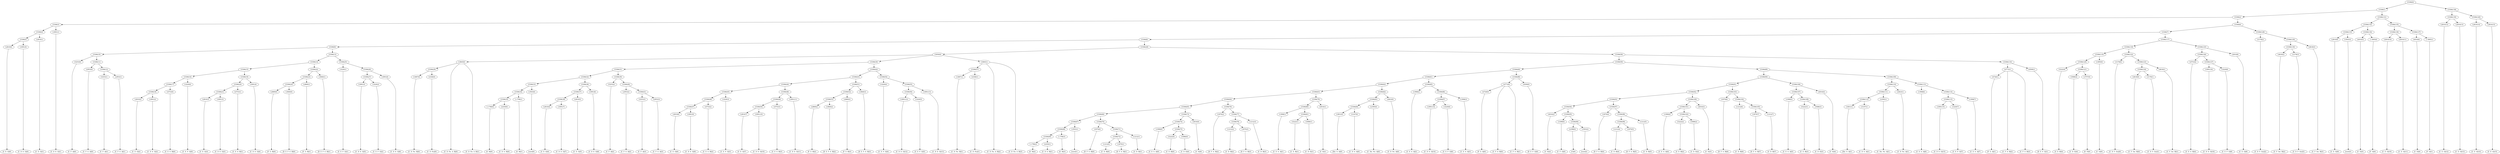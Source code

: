 digraph sample{
"L2810(0)"->"[C  E  G](0)"
"L3091(0)"->"[C  D  E  G](0)"
"L5306(5)"->"L2810(0)"
"L5306(5)"->"L3091(0)"
"L2810(1)"->"[C  E  G](1)"
"L5306(4)"->"L5306(5)"
"L5306(4)"->"L2810(1)"
"L3091(1)"->"[C  D  E  G](1)"
"L5306(3)"->"L5306(4)"
"L5306(3)"->"L3091(1)"
"L5253(0)"->"[C  F  A](0)"
"L2953(0)"->"[C  F  G  A](0)"
"L5253(1)"->"[C  F  A](1)"
"L2953(1)"->"[C  F  G  A](1)"
"L5306(12)"->"L5253(1)"
"L5306(12)"->"L2953(1)"
"L5306(11)"->"L2953(0)"
"L5306(11)"->"L5306(12)"
"L5306(10)"->"L5253(0)"
"L5306(10)"->"L5306(11)"
"L2810(2)"->"[C  E  G](2)"
"L3091(2)"->"[C  D  E  G](2)"
"L5306(18)"->"L2810(2)"
"L5306(18)"->"L3091(2)"
"L4753(0)"->"[C  E  G  B](0)"
"L5306(17)"->"L5306(18)"
"L5306(17)"->"L4753(0)"
"L3220(0)"->"[C  E  F  G](0)"
"L5306(16)"->"L5306(17)"
"L5306(16)"->"L3220(0)"
"L2810(3)"->"[C  E  G](3)"
"L3091(3)"->"[C  D  E  G](3)"
"L5306(21)"->"L2810(3)"
"L5306(21)"->"L3091(3)"
"L4753(1)"->"[C  E  G  B](1)"
"L5306(20)"->"L5306(21)"
"L5306(20)"->"L4753(1)"
"L3091(4)"->"[C  D  E  G](4)"
"L5306(19)"->"L5306(20)"
"L5306(19)"->"L3091(4)"
"L5306(15)"->"L5306(16)"
"L5306(15)"->"L5306(19)"
"L2869(0)"->"[F  G  B](0)"
"L3840(0)"->"[D  E  F  G  B](0)"
"L5306(24)"->"L2869(0)"
"L5306(24)"->"L3840(0)"
"L2869(1)"->"[F  G  B](1)"
"L5306(23)"->"L5306(24)"
"L5306(23)"->"L2869(1)"
"L3840(1)"->"[D  E  F  G  B](1)"
"L5306(22)"->"L5306(23)"
"L5306(22)"->"L3840(1)"
"L5306(14)"->"L5306(15)"
"L5306(14)"->"L5306(22)"
"L3220(1)"->"[C  E  F  G](1)"
"L3091(5)"->"[C  D  E  G](5)"
"L3220(2)"->"[C  E  F  G](2)"
"L5306(27)"->"L3091(5)"
"L5306(27)"->"L3220(2)"
"L3091(6)"->"[C  D  E  G](6)"
"L5306(26)"->"L5306(27)"
"L5306(26)"->"L3091(6)"
"L5306(25)"->"L3220(1)"
"L5306(25)"->"L5306(26)"
"L5306(13)"->"L5306(14)"
"L5306(13)"->"L5306(25)"
"L5306(9)"->"L5306(10)"
"L5306(9)"->"L5306(13)"
"L3487(0)"->"[C  D  Fis  B](0)"
"L4346(0)"->"[C  D  Fis](0)"
"L5306(29)"->"L3487(0)"
"L5306(29)"->"L4346(0)"
"L3845(0)"->"[C  D  Fis  A  B](0)"
"L3845(0)"->"L5306(29)"
"L3845(0)"->"[C  D  Fis  A  B](1)"
"L-1796(0)"->"[G  B](0)"
"L2430(0)"->"[C  D  G  B](0)"
"L5306(35)"->"L-1796(0)"
"L5306(35)"->"L2430(0)"
"L-1796(1)"->"[G  B](1)"
"L5306(34)"->"L5306(35)"
"L5306(34)"->"L-1796(1)"
"L3503(0)"->"[rest](0)"
"L5306(33)"->"L5306(34)"
"L5306(33)"->"L3503(0)"
"L2810(4)"->"[C  E  G](4)"
"L3091(7)"->"[C  D  E  G](7)"
"L5306(38)"->"L2810(4)"
"L5306(38)"->"L3091(7)"
"L2810(5)"->"[C  E  G](5)"
"L5306(37)"->"L5306(38)"
"L5306(37)"->"L2810(5)"
"L3091(8)"->"[C  D  E  G](8)"
"L5306(36)"->"L5306(37)"
"L5306(36)"->"L3091(8)"
"L5306(32)"->"L5306(33)"
"L5306(32)"->"L5306(36)"
"L5253(2)"->"[C  F  A](2)"
"L2953(2)"->"[C  F  G  A](2)"
"L5253(3)"->"[C  F  A](3)"
"L2953(3)"->"[C  F  G  A](3)"
"L5306(41)"->"L5253(3)"
"L5306(41)"->"L2953(3)"
"L5306(40)"->"L2953(2)"
"L5306(40)"->"L5306(41)"
"L5306(39)"->"L5253(2)"
"L5306(39)"->"L5306(40)"
"L5306(31)"->"L5306(32)"
"L5306(31)"->"L5306(39)"
"L2810(6)"->"[C  E  G](6)"
"L3091(9)"->"[C  D  E  G](9)"
"L5306(47)"->"L2810(6)"
"L5306(47)"->"L3091(9)"
"L4753(2)"->"[C  E  G  B](2)"
"L5306(46)"->"L5306(47)"
"L5306(46)"->"L4753(2)"
"L3220(3)"->"[C  E  F  G](3)"
"L5306(45)"->"L5306(46)"
"L5306(45)"->"L3220(3)"
"L2810(7)"->"[C  E  G](7)"
"L3091(10)"->"[C  D  E  G](10)"
"L5306(50)"->"L2810(7)"
"L5306(50)"->"L3091(10)"
"L4753(3)"->"[C  E  G  B](3)"
"L5306(49)"->"L5306(50)"
"L5306(49)"->"L4753(3)"
"L3091(11)"->"[C  D  E  G](11)"
"L5306(48)"->"L5306(49)"
"L5306(48)"->"L3091(11)"
"L5306(44)"->"L5306(45)"
"L5306(44)"->"L5306(48)"
"L2869(2)"->"[F  G  B](2)"
"L3840(2)"->"[D  E  F  G  B](2)"
"L5306(53)"->"L2869(2)"
"L5306(53)"->"L3840(2)"
"L2869(3)"->"[F  G  B](3)"
"L5306(52)"->"L5306(53)"
"L5306(52)"->"L2869(3)"
"L3840(3)"->"[D  E  F  G  B](3)"
"L5306(51)"->"L5306(52)"
"L5306(51)"->"L3840(3)"
"L5306(43)"->"L5306(44)"
"L5306(43)"->"L5306(51)"
"L3220(4)"->"[C  E  F  G](4)"
"L3091(12)"->"[C  D  E  G](12)"
"L3220(5)"->"[C  E  F  G](5)"
"L5306(56)"->"L3091(12)"
"L5306(56)"->"L3220(5)"
"L3091(13)"->"[C  D  E  G](13)"
"L5306(55)"->"L5306(56)"
"L5306(55)"->"L3091(13)"
"L5306(54)"->"L3220(4)"
"L5306(54)"->"L5306(55)"
"L5306(42)"->"L5306(43)"
"L5306(42)"->"L5306(54)"
"L5306(30)"->"L5306(31)"
"L5306(30)"->"L5306(42)"
"L3487(1)"->"[C  D  Fis  B](1)"
"L4346(1)"->"[C  D  Fis](1)"
"L5306(57)"->"L3487(1)"
"L5306(57)"->"L4346(1)"
"L3845(1)"->"[C  D  Fis  A  B](2)"
"L3845(1)"->"L5306(57)"
"L3845(1)"->"[C  D  Fis  A  B](3)"
"L5050(0)"->"L3845(0)"
"L5050(0)"->"L5306(30)"
"L5050(0)"->"L3845(1)"
"L-1796(2)"->"[G  B](2)"
"L2430(1)"->"[C  D  G  B](1)"
"L5306(69)"->"L-1796(2)"
"L5306(69)"->"L2430(1)"
"L-1796(3)"->"[G  B](3)"
"L5306(68)"->"L5306(69)"
"L5306(68)"->"L-1796(3)"
"L3503(1)"->"[rest](1)"
"L5306(67)"->"L5306(68)"
"L5306(67)"->"L3503(1)"
"L3070(0)"->"[D  F  G  B](0)"
"L1212(0)"->"[C  D  B](0)"
"L3070(1)"->"[D  F  G  B](1)"
"L5306(72)"->"L1212(0)"
"L5306(72)"->"L3070(1)"
"L1212(1)"->"[C  D  B](1)"
"L5306(71)"->"L5306(72)"
"L5306(71)"->"L1212(1)"
"L5306(70)"->"L3070(0)"
"L5306(70)"->"L5306(71)"
"L5306(66)"->"L5306(67)"
"L5306(66)"->"L5306(70)"
"L1908(0)"->"[C  E  G  A](0)"
"L5222(0)"->"[C  E  B](0)"
"L5086(0)"->"[C  D  E](0)"
"L5306(75)"->"L5222(0)"
"L5306(75)"->"L5086(0)"
"L5306(74)"->"L1908(0)"
"L5306(74)"->"L5306(75)"
"L4016(0)"->"[C  E](0)"
"L5306(73)"->"L5306(74)"
"L5306(73)"->"L4016(0)"
"L5306(65)"->"L5306(66)"
"L5306(65)"->"L5306(73)"
"L3070(2)"->"[D  F  G  B](2)"
"L1212(2)"->"[C  D  B](2)"
"L3070(3)"->"[D  F  G  B](3)"
"L5306(78)"->"L1212(2)"
"L5306(78)"->"L3070(3)"
"L1212(3)"->"[C  D  B](3)"
"L5306(77)"->"L5306(78)"
"L5306(77)"->"L1212(3)"
"L5306(76)"->"L3070(2)"
"L5306(76)"->"L5306(77)"
"L5306(64)"->"L5306(65)"
"L5306(64)"->"L5306(76)"
"L1908(1)"->"[C  E  G  A](1)"
"L5222(1)"->"[C  E  B](1)"
"L5086(1)"->"[C  D  E](1)"
"L5306(81)"->"L5222(1)"
"L5306(81)"->"L5086(1)"
"L5306(80)"->"L1908(1)"
"L5306(80)"->"L5306(81)"
"L4016(1)"->"[C  E](1)"
"L5306(79)"->"L5306(80)"
"L5306(79)"->"L4016(1)"
"L5306(63)"->"L5306(64)"
"L5306(63)"->"L5306(79)"
"L3831(0)"->"[Dis  G  A](0)"
"L3147(0)"->"[C  D  G  A](0)"
"L5306(84)"->"L3831(0)"
"L5306(84)"->"L3147(0)"
"L2395(0)"->"[C  Dis  Fis  A](0)"
"L5306(83)"->"L5306(84)"
"L5306(83)"->"L2395(0)"
"L2823(0)"->"[C  D  Fis  A](0)"
"L5306(82)"->"L5306(83)"
"L5306(82)"->"L2823(0)"
"L5306(62)"->"L5306(63)"
"L5306(62)"->"L5306(82)"
"L1908(2)"->"[C  E  G  A](2)"
"L3091(14)"->"[C  D  E  G](14)"
"L3220(6)"->"[C  E  F  G](6)"
"L5306(87)"->"L3091(14)"
"L5306(87)"->"L3220(6)"
"L1908(3)"->"[C  E  G  A](3)"
"L5306(86)"->"L5306(87)"
"L5306(86)"->"L1908(3)"
"L5306(85)"->"L1908(2)"
"L5306(85)"->"L5306(86)"
"L5306(61)"->"L5306(62)"
"L5306(61)"->"L5306(85)"
"L4726(0)"->"[F  G  A](0)"
"L4773(0)"->"[C  F  G  B](0)"
"L4773(0)"->"L4726(0)"
"L4773(0)"->"[C  F  G  B](1)"
"L4509(0)"->"[D  E  F  G](0)"
"L5306(88)"->"L4773(0)"
"L5306(88)"->"L4509(0)"
"L5306(60)"->"L5306(61)"
"L5306(60)"->"L5306(88)"
"L4016(2)"->"[C  E](2)"
"L3399(0)"->"[C  F  G](0)"
"L2398(0)"->"[C](0)"
"L3503(2)"->"[rest](2)"
"L5306(96)"->"L2398(0)"
"L5306(96)"->"L3503(2)"
"L5306(95)"->"L3399(0)"
"L5306(95)"->"L5306(96)"
"L5306(94)"->"L4016(2)"
"L5306(94)"->"L5306(95)"
"L3070(4)"->"[D  F  G  B](4)"
"L1212(4)"->"[C  D  B](4)"
"L3070(5)"->"[D  F  G  B](5)"
"L5306(99)"->"L1212(4)"
"L5306(99)"->"L3070(5)"
"L1212(5)"->"[C  D  B](5)"
"L5306(98)"->"L5306(99)"
"L5306(98)"->"L1212(5)"
"L5306(97)"->"L3070(4)"
"L5306(97)"->"L5306(98)"
"L5306(93)"->"L5306(94)"
"L5306(93)"->"L5306(97)"
"L1908(4)"->"[C  E  G  A](4)"
"L5222(2)"->"[C  E  B](2)"
"L5086(2)"->"[C  D  E](2)"
"L5306(102)"->"L5222(2)"
"L5306(102)"->"L5086(2)"
"L5306(101)"->"L1908(4)"
"L5306(101)"->"L5306(102)"
"L4016(3)"->"[C  E](3)"
"L5306(100)"->"L5306(101)"
"L5306(100)"->"L4016(3)"
"L5306(92)"->"L5306(93)"
"L5306(92)"->"L5306(100)"
"L3070(6)"->"[D  F  G  B](6)"
"L1212(6)"->"[C  D  B](6)"
"L3070(7)"->"[D  F  G  B](7)"
"L1212(7)"->"[C  D  B](7)"
"L5306(105)"->"L3070(7)"
"L5306(105)"->"L1212(7)"
"L5306(104)"->"L1212(6)"
"L5306(104)"->"L5306(105)"
"L5306(103)"->"L3070(6)"
"L5306(103)"->"L5306(104)"
"L5306(91)"->"L5306(92)"
"L5306(91)"->"L5306(103)"
"L1908(5)"->"[C  E  G  A](5)"
"L5222(3)"->"[C  E  B](3)"
"L5086(3)"->"[C  D  E](3)"
"L5306(108)"->"L5222(3)"
"L5306(108)"->"L5086(3)"
"L5306(107)"->"L1908(5)"
"L5306(107)"->"L5306(108)"
"L4016(4)"->"[C  E](4)"
"L5306(106)"->"L5306(107)"
"L5306(106)"->"L4016(4)"
"L5306(90)"->"L5306(91)"
"L5306(90)"->"L5306(106)"
"L3831(1)"->"[Dis  G  A](1)"
"L3147(1)"->"[C  D  G  A](1)"
"L5306(112)"->"L3831(1)"
"L5306(112)"->"L3147(1)"
"L2395(1)"->"[C  Dis  Fis  A](1)"
"L5306(111)"->"L5306(112)"
"L5306(111)"->"L2395(1)"
"L2823(1)"->"[C  D  Fis  A](1)"
"L5306(110)"->"L5306(111)"
"L5306(110)"->"L2823(1)"
"L1908(6)"->"[C  E  G  A](6)"
"L3091(15)"->"[C  D  E  G](15)"
"L3220(7)"->"[C  E  F  G](7)"
"L5306(115)"->"L3091(15)"
"L5306(115)"->"L3220(7)"
"L1908(7)"->"[C  E  G  A](7)"
"L5306(114)"->"L5306(115)"
"L5306(114)"->"L1908(7)"
"L5306(113)"->"L1908(6)"
"L5306(113)"->"L5306(114)"
"L5306(109)"->"L5306(110)"
"L5306(109)"->"L5306(113)"
"L5306(89)"->"L5306(90)"
"L5306(89)"->"L5306(109)"
"L5306(59)"->"L5306(60)"
"L5306(59)"->"L5306(89)"
"L4726(1)"->"[F  G  A](1)"
"L4773(1)"->"[C  F  G  B](2)"
"L4773(1)"->"L4726(1)"
"L4773(1)"->"[C  F  G  B](3)"
"L4509(1)"->"[D  E  F  G](1)"
"L5306(116)"->"L4773(1)"
"L5306(116)"->"L4509(1)"
"L5306(58)"->"L5306(59)"
"L5306(58)"->"L5306(116)"
"L5306(28)"->"L5050(0)"
"L5306(28)"->"L5306(58)"
"L5306(8)"->"L5306(9)"
"L5306(8)"->"L5306(28)"
"L5222(4)"->"[C  E  B](4)"
"L5086(4)"->"[C  D  E](4)"
"L3757(0)"->"[E  F](0)"
"L5306(121)"->"L5086(4)"
"L5306(121)"->"L3757(0)"
"L5306(120)"->"L5222(4)"
"L5306(120)"->"L5306(121)"
"L1895(0)"->"[C  G](0)"
"L5306(119)"->"L5306(120)"
"L5306(119)"->"L1895(0)"
"L3178(0)"->"[C  D  F  Gis](0)"
"L4618(0)"->"[C  F  Gis  B](0)"
"L3178(1)"->"[C  D  F  Gis](1)"
"L5306(124)"->"L4618(0)"
"L5306(124)"->"L3178(1)"
"L4618(1)"->"[C  F  Gis  B](1)"
"L5306(123)"->"L5306(124)"
"L5306(123)"->"L4618(1)"
"L5306(122)"->"L3178(0)"
"L5306(122)"->"L5306(123)"
"L5306(118)"->"L5306(119)"
"L5306(118)"->"L5306(122)"
"L4753(4)"->"[C  E  G  B](4)"
"L3091(16)"->"[C  D  E  G](16)"
"L3220(8)"->"[C  E  F  G](8)"
"L5306(127)"->"L3091(16)"
"L5306(127)"->"L3220(8)"
"L5306(126)"->"L4753(4)"
"L5306(126)"->"L5306(127)"
"L2810(8)"->"[C  E  G](8)"
"L5306(125)"->"L5306(126)"
"L5306(125)"->"L2810(8)"
"L5306(117)"->"L5306(118)"
"L5306(117)"->"L5306(125)"
"L5306(7)"->"L5306(8)"
"L5306(7)"->"L5306(117)"
"L3178(2)"->"[C  D  F  Gis](2)"
"L4618(2)"->"[C  F  Gis  B](2)"
"L3178(3)"->"[C  D  F  Gis](3)"
"L5306(130)"->"L4618(2)"
"L5306(130)"->"L3178(3)"
"L4618(3)"->"[C  F  Gis  B](3)"
"L5306(129)"->"L5306(130)"
"L5306(129)"->"L4618(3)"
"L5306(128)"->"L3178(2)"
"L5306(128)"->"L5306(129)"
"L5306(6)"->"L5306(7)"
"L5306(6)"->"L5306(128)"
"L5306(2)"->"L5306(3)"
"L5306(2)"->"L5306(6)"
"L2810(9)"->"[C  E  G](9)"
"L3503(3)"->"[rest](3)"
"L5306(133)"->"L2810(9)"
"L5306(133)"->"L3503(3)"
"L4016(5)"->"[C  E](5)"
"L-1805(0)"->"[F  G](0)"
"L5306(134)"->"L4016(5)"
"L5306(134)"->"L-1805(0)"
"L5306(132)"->"L5306(133)"
"L5306(132)"->"L5306(134)"
"L2810(10)"->"[C  E  G](10)"
"L2810(11)"->"[C  E  G](11)"
"L5306(136)"->"L2810(10)"
"L5306(136)"->"L2810(11)"
"L4016(6)"->"[C  E](6)"
"L-1805(1)"->"[F  G](1)"
"L5306(137)"->"L4016(6)"
"L5306(137)"->"L-1805(1)"
"L5306(135)"->"L5306(136)"
"L5306(135)"->"L5306(137)"
"L5306(131)"->"L5306(132)"
"L5306(131)"->"L5306(135)"
"L5306(1)"->"L5306(2)"
"L5306(1)"->"L5306(131)"
"L2810(12)"->"[C  E  G](12)"
"L2810(13)"->"[C  E  G](13)"
"L5306(139)"->"L2810(12)"
"L5306(139)"->"L2810(13)"
"L2810(14)"->"[C  E  G](14)"
"L2810(15)"->"[C  E  G](15)"
"L5306(140)"->"L2810(14)"
"L5306(140)"->"L2810(15)"
"L5306(138)"->"L5306(139)"
"L5306(138)"->"L5306(140)"
"L5306(0)"->"L5306(1)"
"L5306(0)"->"L5306(138)"
{rank = min; "L5306(0)"}
{rank = same; "L5306(1)"; "L5306(138)";}
{rank = same; "L5306(2)"; "L5306(131)"; "L5306(139)"; "L5306(140)";}
{rank = same; "L5306(3)"; "L5306(6)"; "L5306(132)"; "L5306(135)"; "L2810(12)"; "L2810(13)"; "L2810(14)"; "L2810(15)";}
{rank = same; "L5306(4)"; "L3091(1)"; "L5306(7)"; "L5306(128)"; "L5306(133)"; "L5306(134)"; "L5306(136)"; "L5306(137)";}
{rank = same; "L5306(5)"; "L2810(1)"; "L5306(8)"; "L5306(117)"; "L3178(2)"; "L5306(129)"; "L2810(9)"; "L3503(3)"; "L4016(5)"; "L-1805(0)"; "L2810(10)"; "L2810(11)"; "L4016(6)"; "L-1805(1)";}
{rank = same; "L2810(0)"; "L3091(0)"; "L5306(9)"; "L5306(28)"; "L5306(118)"; "L5306(125)"; "L5306(130)"; "L4618(3)";}
{rank = same; "L5306(10)"; "L5306(13)"; "L5050(0)"; "L5306(58)"; "L5306(119)"; "L5306(122)"; "L5306(126)"; "L2810(8)"; "L4618(2)"; "L3178(3)";}
{rank = same; "L5253(0)"; "L5306(11)"; "L5306(14)"; "L5306(25)"; "L3845(0)"; "L5306(30)"; "L3845(1)"; "L5306(59)"; "L5306(116)"; "L5306(120)"; "L1895(0)"; "L3178(0)"; "L5306(123)"; "L4753(4)"; "L5306(127)";}
{rank = same; "L2953(0)"; "L5306(12)"; "L5306(15)"; "L5306(22)"; "L3220(1)"; "L5306(26)"; "L5306(29)"; "L5306(31)"; "L5306(42)"; "L5306(57)"; "L5306(60)"; "L5306(89)"; "L4773(1)"; "L4509(1)"; "L5222(4)"; "L5306(121)"; "L5306(124)"; "L4618(1)"; "L3091(16)"; "L3220(8)";}
{rank = same; "L5253(1)"; "L2953(1)"; "L5306(16)"; "L5306(19)"; "L5306(23)"; "L3840(1)"; "L5306(27)"; "L3091(6)"; "L3487(0)"; "L4346(0)"; "L5306(32)"; "L5306(39)"; "L5306(43)"; "L5306(54)"; "L3487(1)"; "L4346(1)"; "L5306(61)"; "L5306(88)"; "L5306(90)"; "L5306(109)"; "L4726(1)"; "L5086(4)"; "L3757(0)"; "L4618(0)"; "L3178(1)";}
{rank = same; "L5306(17)"; "L3220(0)"; "L5306(20)"; "L3091(4)"; "L5306(24)"; "L2869(1)"; "L3091(5)"; "L3220(2)"; "L5306(33)"; "L5306(36)"; "L5253(2)"; "L5306(40)"; "L5306(44)"; "L5306(51)"; "L3220(4)"; "L5306(55)"; "L5306(62)"; "L5306(85)"; "L4773(0)"; "L4509(0)"; "L5306(91)"; "L5306(106)"; "L5306(110)"; "L5306(113)";}
{rank = same; "L5306(18)"; "L4753(0)"; "L5306(21)"; "L4753(1)"; "L2869(0)"; "L3840(0)"; "L5306(34)"; "L3503(0)"; "L5306(37)"; "L3091(8)"; "L2953(2)"; "L5306(41)"; "L5306(45)"; "L5306(48)"; "L5306(52)"; "L3840(3)"; "L5306(56)"; "L3091(13)"; "L5306(63)"; "L5306(82)"; "L1908(2)"; "L5306(86)"; "L4726(0)"; "L5306(92)"; "L5306(103)"; "L5306(107)"; "L4016(4)"; "L5306(111)"; "L2823(1)"; "L1908(6)"; "L5306(114)";}
{rank = same; "L2810(2)"; "L3091(2)"; "L2810(3)"; "L3091(3)"; "L5306(35)"; "L-1796(1)"; "L5306(38)"; "L2810(5)"; "L5253(3)"; "L2953(3)"; "L5306(46)"; "L3220(3)"; "L5306(49)"; "L3091(11)"; "L5306(53)"; "L2869(3)"; "L3091(12)"; "L3220(5)"; "L5306(64)"; "L5306(79)"; "L5306(83)"; "L2823(0)"; "L5306(87)"; "L1908(3)"; "L5306(93)"; "L5306(100)"; "L3070(6)"; "L5306(104)"; "L1908(5)"; "L5306(108)"; "L5306(112)"; "L2395(1)"; "L5306(115)"; "L1908(7)";}
{rank = same; "L-1796(0)"; "L2430(0)"; "L2810(4)"; "L3091(7)"; "L5306(47)"; "L4753(2)"; "L5306(50)"; "L4753(3)"; "L2869(2)"; "L3840(2)"; "L5306(65)"; "L5306(76)"; "L5306(80)"; "L4016(1)"; "L5306(84)"; "L2395(0)"; "L3091(14)"; "L3220(6)"; "L5306(94)"; "L5306(97)"; "L5306(101)"; "L4016(3)"; "L1212(6)"; "L5306(105)"; "L5222(3)"; "L5086(3)"; "L3831(1)"; "L3147(1)"; "L3091(15)"; "L3220(7)";}
{rank = same; "L2810(6)"; "L3091(9)"; "L2810(7)"; "L3091(10)"; "L5306(66)"; "L5306(73)"; "L3070(2)"; "L5306(77)"; "L1908(1)"; "L5306(81)"; "L3831(0)"; "L3147(0)"; "L4016(2)"; "L5306(95)"; "L3070(4)"; "L5306(98)"; "L1908(4)"; "L5306(102)"; "L3070(7)"; "L1212(7)";}
{rank = same; "L5306(67)"; "L5306(70)"; "L5306(74)"; "L4016(0)"; "L5306(78)"; "L1212(3)"; "L5222(1)"; "L5086(1)"; "L3399(0)"; "L5306(96)"; "L5306(99)"; "L1212(5)"; "L5222(2)"; "L5086(2)";}
{rank = same; "L5306(68)"; "L3503(1)"; "L3070(0)"; "L5306(71)"; "L1908(0)"; "L5306(75)"; "L1212(2)"; "L3070(3)"; "L2398(0)"; "L3503(2)"; "L1212(4)"; "L3070(5)";}
{rank = same; "L5306(69)"; "L-1796(3)"; "L5306(72)"; "L1212(1)"; "L5222(0)"; "L5086(0)";}
{rank = same; "L-1796(2)"; "L2430(1)"; "L1212(0)"; "L3070(1)";}
{rank = max; "[C  D  B](0)"; "[C  D  B](1)"; "[C  D  B](2)"; "[C  D  B](3)"; "[C  D  B](4)"; "[C  D  B](5)"; "[C  D  B](6)"; "[C  D  B](7)"; "[C  D  E  G](0)"; "[C  D  E  G](1)"; "[C  D  E  G](10)"; "[C  D  E  G](11)"; "[C  D  E  G](12)"; "[C  D  E  G](13)"; "[C  D  E  G](14)"; "[C  D  E  G](15)"; "[C  D  E  G](16)"; "[C  D  E  G](2)"; "[C  D  E  G](3)"; "[C  D  E  G](4)"; "[C  D  E  G](5)"; "[C  D  E  G](6)"; "[C  D  E  G](7)"; "[C  D  E  G](8)"; "[C  D  E  G](9)"; "[C  D  E](0)"; "[C  D  E](1)"; "[C  D  E](2)"; "[C  D  E](3)"; "[C  D  E](4)"; "[C  D  F  Gis](0)"; "[C  D  F  Gis](1)"; "[C  D  F  Gis](2)"; "[C  D  F  Gis](3)"; "[C  D  Fis  A  B](0)"; "[C  D  Fis  A  B](1)"; "[C  D  Fis  A  B](2)"; "[C  D  Fis  A  B](3)"; "[C  D  Fis  A](0)"; "[C  D  Fis  A](1)"; "[C  D  Fis  B](0)"; "[C  D  Fis  B](1)"; "[C  D  Fis](0)"; "[C  D  Fis](1)"; "[C  D  G  A](0)"; "[C  D  G  A](1)"; "[C  D  G  B](0)"; "[C  D  G  B](1)"; "[C  Dis  Fis  A](0)"; "[C  Dis  Fis  A](1)"; "[C  E  B](0)"; "[C  E  B](1)"; "[C  E  B](2)"; "[C  E  B](3)"; "[C  E  B](4)"; "[C  E  F  G](0)"; "[C  E  F  G](1)"; "[C  E  F  G](2)"; "[C  E  F  G](3)"; "[C  E  F  G](4)"; "[C  E  F  G](5)"; "[C  E  F  G](6)"; "[C  E  F  G](7)"; "[C  E  F  G](8)"; "[C  E  G  A](0)"; "[C  E  G  A](1)"; "[C  E  G  A](2)"; "[C  E  G  A](3)"; "[C  E  G  A](4)"; "[C  E  G  A](5)"; "[C  E  G  A](6)"; "[C  E  G  A](7)"; "[C  E  G  B](0)"; "[C  E  G  B](1)"; "[C  E  G  B](2)"; "[C  E  G  B](3)"; "[C  E  G  B](4)"; "[C  E  G](0)"; "[C  E  G](1)"; "[C  E  G](10)"; "[C  E  G](11)"; "[C  E  G](12)"; "[C  E  G](13)"; "[C  E  G](14)"; "[C  E  G](15)"; "[C  E  G](2)"; "[C  E  G](3)"; "[C  E  G](4)"; "[C  E  G](5)"; "[C  E  G](6)"; "[C  E  G](7)"; "[C  E  G](8)"; "[C  E  G](9)"; "[C  E](0)"; "[C  E](1)"; "[C  E](2)"; "[C  E](3)"; "[C  E](4)"; "[C  E](5)"; "[C  E](6)"; "[C  F  A](0)"; "[C  F  A](1)"; "[C  F  A](2)"; "[C  F  A](3)"; "[C  F  G  A](0)"; "[C  F  G  A](1)"; "[C  F  G  A](2)"; "[C  F  G  A](3)"; "[C  F  G  B](0)"; "[C  F  G  B](1)"; "[C  F  G  B](2)"; "[C  F  G  B](3)"; "[C  F  G](0)"; "[C  F  Gis  B](0)"; "[C  F  Gis  B](1)"; "[C  F  Gis  B](2)"; "[C  F  Gis  B](3)"; "[C  G](0)"; "[C](0)"; "[D  E  F  G  B](0)"; "[D  E  F  G  B](1)"; "[D  E  F  G  B](2)"; "[D  E  F  G  B](3)"; "[D  E  F  G](0)"; "[D  E  F  G](1)"; "[D  F  G  B](0)"; "[D  F  G  B](1)"; "[D  F  G  B](2)"; "[D  F  G  B](3)"; "[D  F  G  B](4)"; "[D  F  G  B](5)"; "[D  F  G  B](6)"; "[D  F  G  B](7)"; "[Dis  G  A](0)"; "[Dis  G  A](1)"; "[E  F](0)"; "[F  G  A](0)"; "[F  G  A](1)"; "[F  G  B](0)"; "[F  G  B](1)"; "[F  G  B](2)"; "[F  G  B](3)"; "[F  G](0)"; "[F  G](1)"; "[G  B](0)"; "[G  B](1)"; "[G  B](2)"; "[G  B](3)"; "[rest](0)"; "[rest](1)"; "[rest](2)"; "[rest](3)";}
}